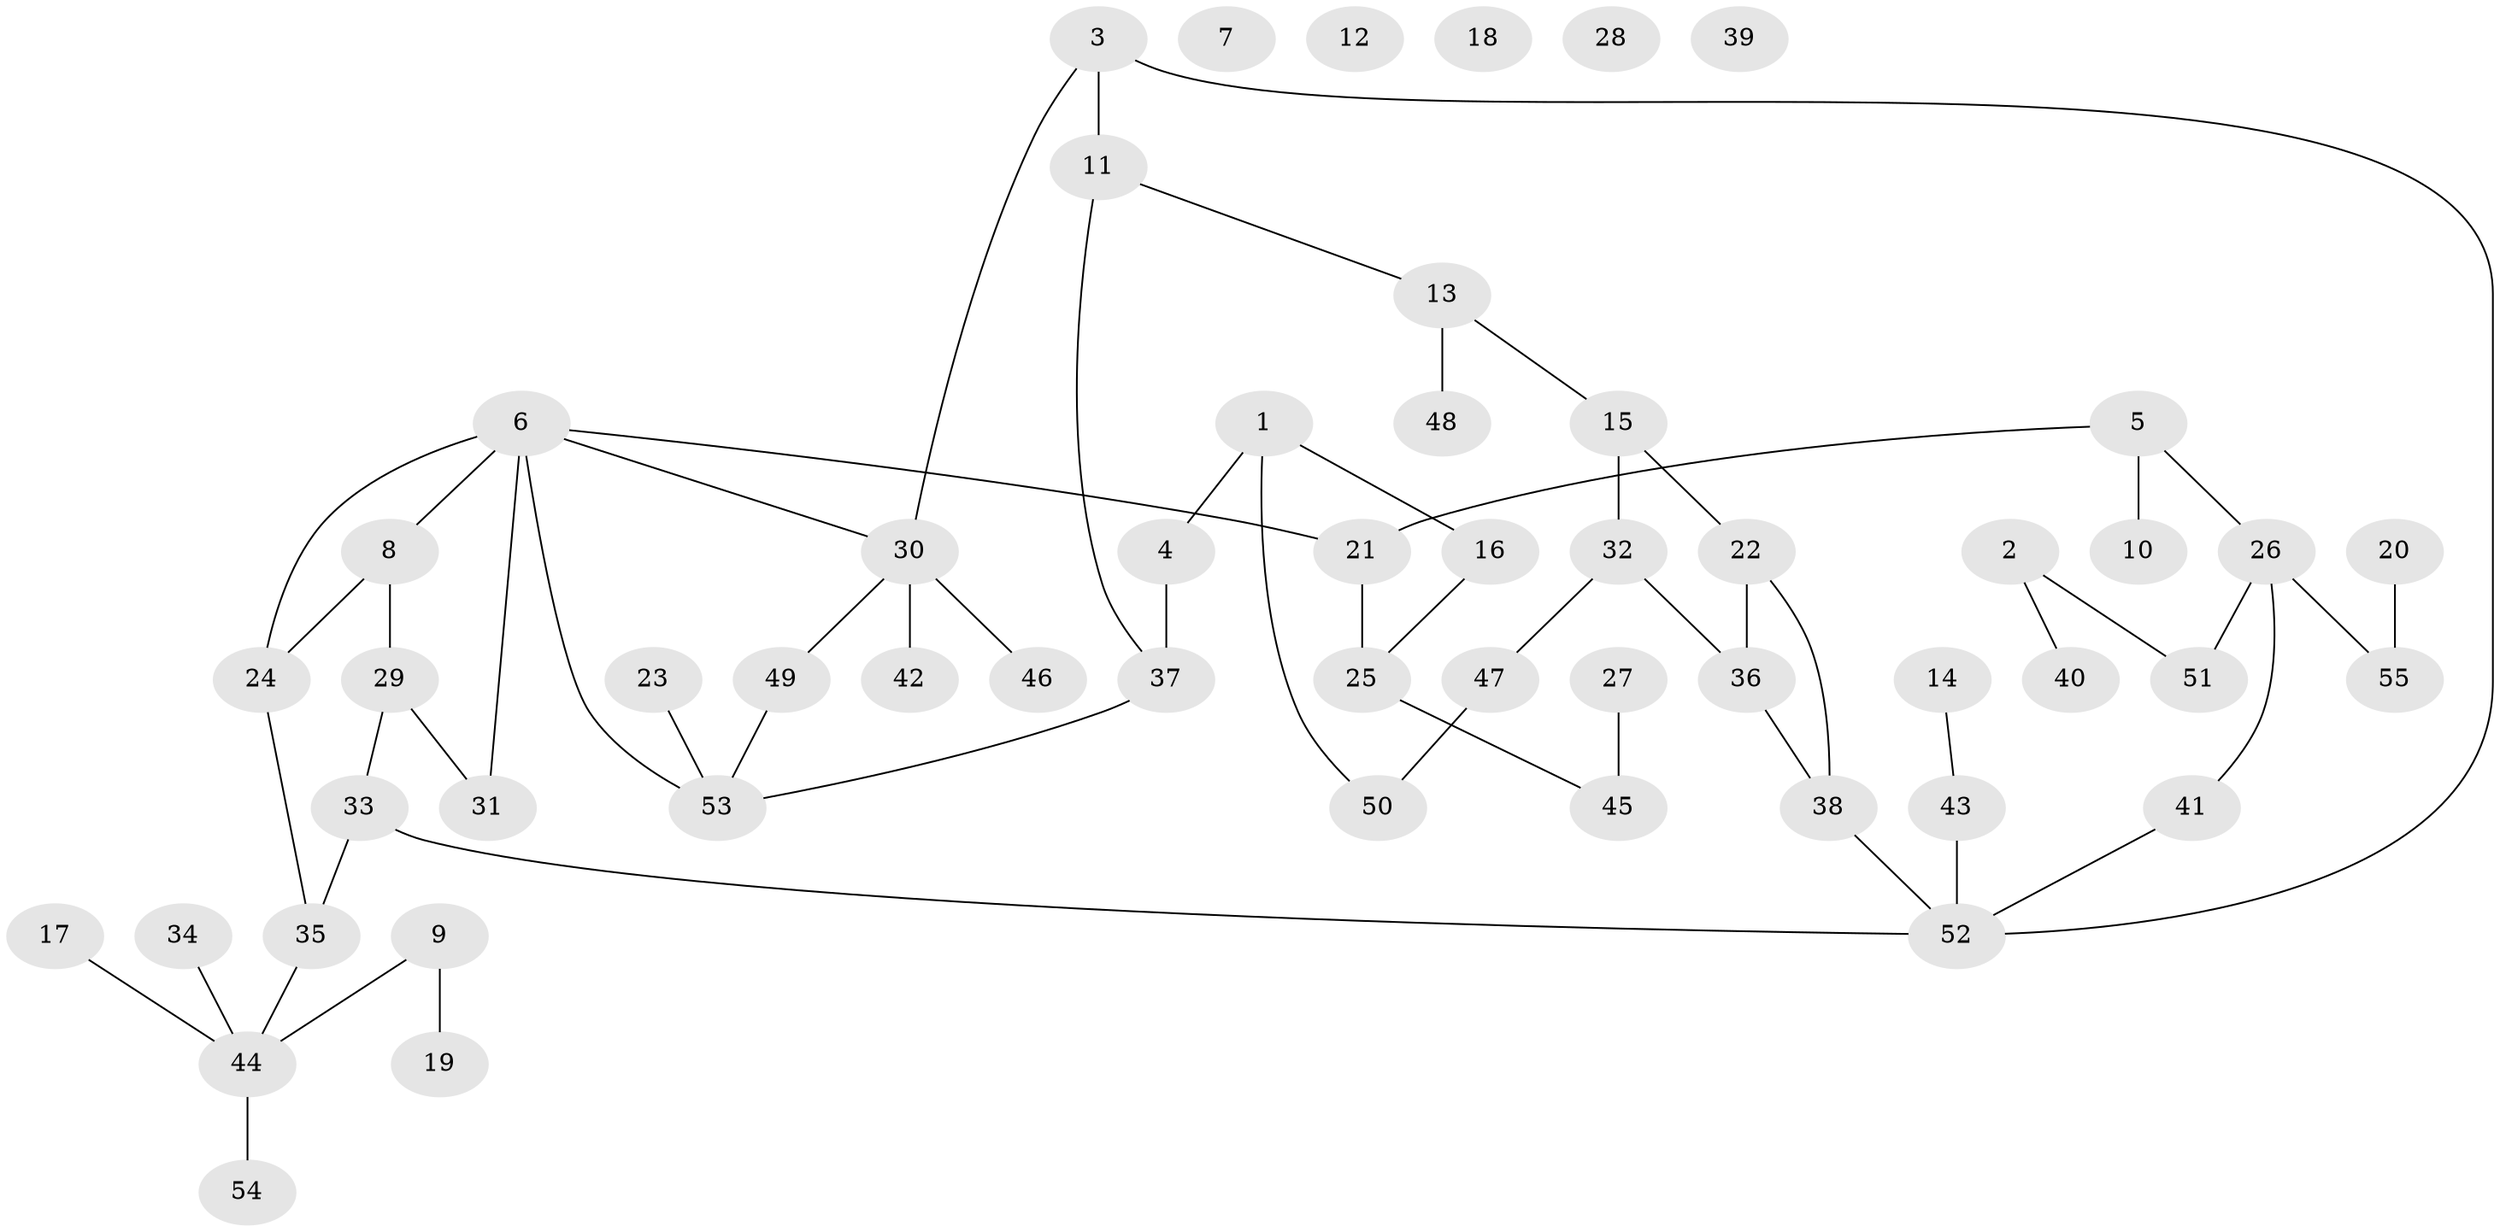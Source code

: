 // coarse degree distribution, {6: 0.043478260869565216, 3: 0.2608695652173913, 4: 0.13043478260869565, 2: 0.21739130434782608, 1: 0.30434782608695654, 5: 0.043478260869565216}
// Generated by graph-tools (version 1.1) at 2025/47/03/04/25 22:47:59]
// undirected, 55 vertices, 61 edges
graph export_dot {
  node [color=gray90,style=filled];
  1;
  2;
  3;
  4;
  5;
  6;
  7;
  8;
  9;
  10;
  11;
  12;
  13;
  14;
  15;
  16;
  17;
  18;
  19;
  20;
  21;
  22;
  23;
  24;
  25;
  26;
  27;
  28;
  29;
  30;
  31;
  32;
  33;
  34;
  35;
  36;
  37;
  38;
  39;
  40;
  41;
  42;
  43;
  44;
  45;
  46;
  47;
  48;
  49;
  50;
  51;
  52;
  53;
  54;
  55;
  1 -- 4;
  1 -- 16;
  1 -- 50;
  2 -- 40;
  2 -- 51;
  3 -- 11;
  3 -- 30;
  3 -- 52;
  4 -- 37;
  5 -- 10;
  5 -- 21;
  5 -- 26;
  6 -- 8;
  6 -- 21;
  6 -- 24;
  6 -- 30;
  6 -- 31;
  6 -- 53;
  8 -- 24;
  8 -- 29;
  9 -- 19;
  9 -- 44;
  11 -- 13;
  11 -- 37;
  13 -- 15;
  13 -- 48;
  14 -- 43;
  15 -- 22;
  15 -- 32;
  16 -- 25;
  17 -- 44;
  20 -- 55;
  21 -- 25;
  22 -- 36;
  22 -- 38;
  23 -- 53;
  24 -- 35;
  25 -- 45;
  26 -- 41;
  26 -- 51;
  26 -- 55;
  27 -- 45;
  29 -- 31;
  29 -- 33;
  30 -- 42;
  30 -- 46;
  30 -- 49;
  32 -- 36;
  32 -- 47;
  33 -- 35;
  33 -- 52;
  34 -- 44;
  35 -- 44;
  36 -- 38;
  37 -- 53;
  38 -- 52;
  41 -- 52;
  43 -- 52;
  44 -- 54;
  47 -- 50;
  49 -- 53;
}
